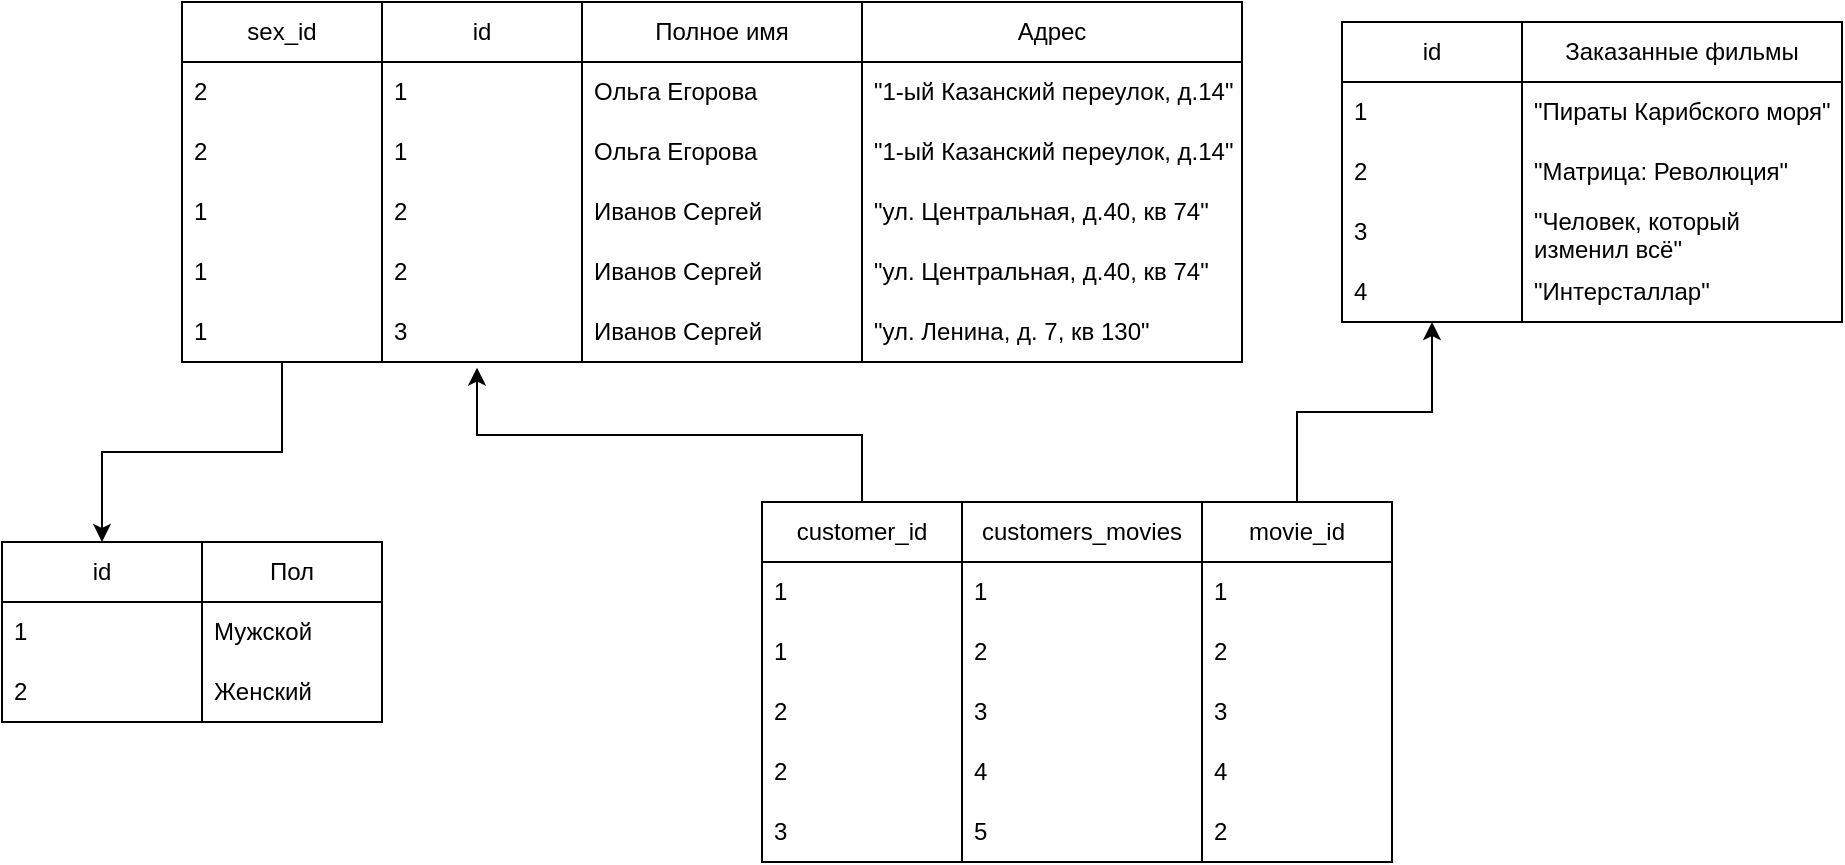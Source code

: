 <mxfile version="20.6.0" type="device"><diagram name="Page-1" id="9f46799a-70d6-7492-0946-bef42562c5a5"><mxGraphModel dx="879" dy="1083" grid="1" gridSize="10" guides="1" tooltips="1" connect="1" arrows="1" fold="1" page="1" pageScale="1" pageWidth="1100" pageHeight="850" background="none" math="0" shadow="0"><root><mxCell id="0"/><mxCell id="1" parent="0"/><mxCell id="Gm-8z2mKSVjGQbWOd8LD-1" value="Полное имя" style="swimlane;fontStyle=0;childLayout=stackLayout;horizontal=1;startSize=30;horizontalStack=0;resizeParent=1;resizeParentMax=0;resizeLast=0;collapsible=1;marginBottom=0;whiteSpace=wrap;html=1;" parent="1" vertex="1"><mxGeometry x="400" y="110" width="140" height="180" as="geometry"/></mxCell><mxCell id="Gm-8z2mKSVjGQbWOd8LD-2" value="Ольга Егорова" style="text;strokeColor=none;fillColor=none;align=left;verticalAlign=middle;spacingLeft=4;spacingRight=4;overflow=hidden;points=[[0,0.5],[1,0.5]];portConstraint=eastwest;rotatable=0;whiteSpace=wrap;html=1;" parent="Gm-8z2mKSVjGQbWOd8LD-1" vertex="1"><mxGeometry y="30" width="140" height="30" as="geometry"/></mxCell><mxCell id="Gm-8z2mKSVjGQbWOd8LD-3" value="Ольга Егорова" style="text;strokeColor=none;fillColor=none;align=left;verticalAlign=middle;spacingLeft=4;spacingRight=4;overflow=hidden;points=[[0,0.5],[1,0.5]];portConstraint=eastwest;rotatable=0;whiteSpace=wrap;html=1;" parent="Gm-8z2mKSVjGQbWOd8LD-1" vertex="1"><mxGeometry y="60" width="140" height="30" as="geometry"/></mxCell><mxCell id="glfbPv707CCk21AwJzkC-3" value="Иванов Сергей" style="text;strokeColor=none;fillColor=none;align=left;verticalAlign=middle;spacingLeft=4;spacingRight=4;overflow=hidden;points=[[0,0.5],[1,0.5]];portConstraint=eastwest;rotatable=0;whiteSpace=wrap;html=1;" parent="Gm-8z2mKSVjGQbWOd8LD-1" vertex="1"><mxGeometry y="90" width="140" height="30" as="geometry"/></mxCell><mxCell id="glfbPv707CCk21AwJzkC-7" value="Иванов Сергей" style="text;strokeColor=none;fillColor=none;align=left;verticalAlign=middle;spacingLeft=4;spacingRight=4;overflow=hidden;points=[[0,0.5],[1,0.5]];portConstraint=eastwest;rotatable=0;whiteSpace=wrap;html=1;" parent="Gm-8z2mKSVjGQbWOd8LD-1" vertex="1"><mxGeometry y="120" width="140" height="30" as="geometry"/></mxCell><mxCell id="glfbPv707CCk21AwJzkC-8" value="Иванов Сергей" style="text;strokeColor=none;fillColor=none;align=left;verticalAlign=middle;spacingLeft=4;spacingRight=4;overflow=hidden;points=[[0,0.5],[1,0.5]];portConstraint=eastwest;rotatable=0;whiteSpace=wrap;html=1;" parent="Gm-8z2mKSVjGQbWOd8LD-1" vertex="1"><mxGeometry y="150" width="140" height="30" as="geometry"/></mxCell><mxCell id="Gm-8z2mKSVjGQbWOd8LD-5" value="Адрес" style="swimlane;fontStyle=0;childLayout=stackLayout;horizontal=1;startSize=30;horizontalStack=0;resizeParent=1;resizeParentMax=0;resizeLast=0;collapsible=1;marginBottom=0;whiteSpace=wrap;html=1;" parent="1" vertex="1"><mxGeometry x="540" y="110" width="190" height="180" as="geometry"/></mxCell><mxCell id="Gm-8z2mKSVjGQbWOd8LD-6" value="&quot;1-ый Казанский переулок, д.14&quot;" style="text;strokeColor=none;fillColor=none;align=left;verticalAlign=middle;spacingLeft=4;spacingRight=4;overflow=hidden;points=[[0,0.5],[1,0.5]];portConstraint=eastwest;rotatable=0;whiteSpace=wrap;html=1;" parent="Gm-8z2mKSVjGQbWOd8LD-5" vertex="1"><mxGeometry y="30" width="190" height="30" as="geometry"/></mxCell><mxCell id="Gm-8z2mKSVjGQbWOd8LD-7" value="&quot;1-ый Казанский переулок, д.14&quot;" style="text;strokeColor=none;fillColor=none;align=left;verticalAlign=middle;spacingLeft=4;spacingRight=4;overflow=hidden;points=[[0,0.5],[1,0.5]];portConstraint=eastwest;rotatable=0;whiteSpace=wrap;html=1;" parent="Gm-8z2mKSVjGQbWOd8LD-5" vertex="1"><mxGeometry y="60" width="190" height="30" as="geometry"/></mxCell><mxCell id="glfbPv707CCk21AwJzkC-2" value="&quot;ул. Центральная, д.40, кв 74&quot;" style="text;strokeColor=none;fillColor=none;align=left;verticalAlign=middle;spacingLeft=4;spacingRight=4;overflow=hidden;points=[[0,0.5],[1,0.5]];portConstraint=eastwest;rotatable=0;whiteSpace=wrap;html=1;" parent="Gm-8z2mKSVjGQbWOd8LD-5" vertex="1"><mxGeometry y="90" width="190" height="30" as="geometry"/></mxCell><mxCell id="glfbPv707CCk21AwJzkC-10" value="&quot;ул. Центральная, д.40, кв 74&quot;" style="text;strokeColor=none;fillColor=none;align=left;verticalAlign=middle;spacingLeft=4;spacingRight=4;overflow=hidden;points=[[0,0.5],[1,0.5]];portConstraint=eastwest;rotatable=0;whiteSpace=wrap;html=1;" parent="Gm-8z2mKSVjGQbWOd8LD-5" vertex="1"><mxGeometry y="120" width="190" height="30" as="geometry"/></mxCell><mxCell id="Gm-8z2mKSVjGQbWOd8LD-31" value="&quot;ул. Ленина, д. 7, кв 130&quot;" style="text;strokeColor=none;fillColor=none;align=left;verticalAlign=middle;spacingLeft=4;spacingRight=4;overflow=hidden;points=[[0,0.5],[1,0.5]];portConstraint=eastwest;rotatable=0;whiteSpace=wrap;html=1;" parent="Gm-8z2mKSVjGQbWOd8LD-5" vertex="1"><mxGeometry y="150" width="190" height="30" as="geometry"/></mxCell><mxCell id="glfbPv707CCk21AwJzkC-20" value="Заказанные фильмы" style="swimlane;fontStyle=0;childLayout=stackLayout;horizontal=1;startSize=30;horizontalStack=0;resizeParent=1;resizeParentMax=0;resizeLast=0;collapsible=1;marginBottom=0;whiteSpace=wrap;html=1;" parent="1" vertex="1"><mxGeometry x="870" y="120" width="160" height="150" as="geometry"/></mxCell><mxCell id="glfbPv707CCk21AwJzkC-21" value="&quot;Пираты Карибского моря&quot;" style="text;strokeColor=none;fillColor=none;align=left;verticalAlign=middle;spacingLeft=4;spacingRight=4;overflow=hidden;points=[[0,0.5],[1,0.5]];portConstraint=eastwest;rotatable=0;whiteSpace=wrap;html=1;" parent="glfbPv707CCk21AwJzkC-20" vertex="1"><mxGeometry y="30" width="160" height="30" as="geometry"/></mxCell><mxCell id="glfbPv707CCk21AwJzkC-22" value="&quot;Матрица: Революция&quot;" style="text;strokeColor=none;fillColor=none;align=left;verticalAlign=middle;spacingLeft=4;spacingRight=4;overflow=hidden;points=[[0,0.5],[1,0.5]];portConstraint=eastwest;rotatable=0;whiteSpace=wrap;html=1;" parent="glfbPv707CCk21AwJzkC-20" vertex="1"><mxGeometry y="60" width="160" height="30" as="geometry"/></mxCell><mxCell id="glfbPv707CCk21AwJzkC-23" value="&quot;Человек, который изменил всё&quot;" style="text;strokeColor=none;fillColor=none;align=left;verticalAlign=middle;spacingLeft=4;spacingRight=4;overflow=hidden;points=[[0,0.5],[1,0.5]];portConstraint=eastwest;rotatable=0;whiteSpace=wrap;html=1;" parent="glfbPv707CCk21AwJzkC-20" vertex="1"><mxGeometry y="90" width="160" height="30" as="geometry"/></mxCell><mxCell id="glfbPv707CCk21AwJzkC-24" value="&quot;Интерсталлар&quot;" style="text;strokeColor=none;fillColor=none;align=left;verticalAlign=middle;spacingLeft=4;spacingRight=4;overflow=hidden;points=[[0,0.5],[1,0.5]];portConstraint=eastwest;rotatable=0;whiteSpace=wrap;html=1;" parent="glfbPv707CCk21AwJzkC-20" vertex="1"><mxGeometry y="120" width="160" height="30" as="geometry"/></mxCell><mxCell id="glfbPv707CCk21AwJzkC-26" value="Пол" style="swimlane;fontStyle=0;childLayout=stackLayout;horizontal=1;startSize=30;horizontalStack=0;resizeParent=1;resizeParentMax=0;resizeLast=0;collapsible=1;marginBottom=0;whiteSpace=wrap;html=1;" parent="1" vertex="1"><mxGeometry x="210" y="380" width="90" height="90" as="geometry"/></mxCell><mxCell id="glfbPv707CCk21AwJzkC-27" value="Мужской" style="text;strokeColor=none;fillColor=none;align=left;verticalAlign=middle;spacingLeft=4;spacingRight=4;overflow=hidden;points=[[0,0.5],[1,0.5]];portConstraint=eastwest;rotatable=0;whiteSpace=wrap;html=1;" parent="glfbPv707CCk21AwJzkC-26" vertex="1"><mxGeometry y="30" width="90" height="30" as="geometry"/></mxCell><mxCell id="glfbPv707CCk21AwJzkC-28" value="Женский" style="text;strokeColor=none;fillColor=none;align=left;verticalAlign=middle;spacingLeft=4;spacingRight=4;overflow=hidden;points=[[0,0.5],[1,0.5]];portConstraint=eastwest;rotatable=0;whiteSpace=wrap;html=1;" parent="glfbPv707CCk21AwJzkC-26" vertex="1"><mxGeometry y="60" width="90" height="30" as="geometry"/></mxCell><mxCell id="glfbPv707CCk21AwJzkC-32" value="id" style="swimlane;fontStyle=0;childLayout=stackLayout;horizontal=1;startSize=30;horizontalStack=0;resizeParent=1;resizeParentMax=0;resizeLast=0;collapsible=1;marginBottom=0;whiteSpace=wrap;html=1;" parent="1" vertex="1"><mxGeometry x="300" y="110" width="100" height="180" as="geometry"/></mxCell><mxCell id="glfbPv707CCk21AwJzkC-33" value="1" style="text;strokeColor=none;fillColor=none;align=left;verticalAlign=middle;spacingLeft=4;spacingRight=4;overflow=hidden;points=[[0,0.5],[1,0.5]];portConstraint=eastwest;rotatable=0;whiteSpace=wrap;html=1;" parent="glfbPv707CCk21AwJzkC-32" vertex="1"><mxGeometry y="30" width="100" height="30" as="geometry"/></mxCell><mxCell id="glfbPv707CCk21AwJzkC-34" value="1" style="text;strokeColor=none;fillColor=none;align=left;verticalAlign=middle;spacingLeft=4;spacingRight=4;overflow=hidden;points=[[0,0.5],[1,0.5]];portConstraint=eastwest;rotatable=0;whiteSpace=wrap;html=1;" parent="glfbPv707CCk21AwJzkC-32" vertex="1"><mxGeometry y="60" width="100" height="30" as="geometry"/></mxCell><mxCell id="glfbPv707CCk21AwJzkC-35" value="2" style="text;strokeColor=none;fillColor=none;align=left;verticalAlign=middle;spacingLeft=4;spacingRight=4;overflow=hidden;points=[[0,0.5],[1,0.5]];portConstraint=eastwest;rotatable=0;whiteSpace=wrap;html=1;" parent="glfbPv707CCk21AwJzkC-32" vertex="1"><mxGeometry y="90" width="100" height="30" as="geometry"/></mxCell><mxCell id="glfbPv707CCk21AwJzkC-36" value="2" style="text;strokeColor=none;fillColor=none;align=left;verticalAlign=middle;spacingLeft=4;spacingRight=4;overflow=hidden;points=[[0,0.5],[1,0.5]];portConstraint=eastwest;rotatable=0;whiteSpace=wrap;html=1;" parent="glfbPv707CCk21AwJzkC-32" vertex="1"><mxGeometry y="120" width="100" height="30" as="geometry"/></mxCell><mxCell id="glfbPv707CCk21AwJzkC-37" value="3" style="text;strokeColor=none;fillColor=none;align=left;verticalAlign=middle;spacingLeft=4;spacingRight=4;overflow=hidden;points=[[0,0.5],[1,0.5]];portConstraint=eastwest;rotatable=0;whiteSpace=wrap;html=1;" parent="glfbPv707CCk21AwJzkC-32" vertex="1"><mxGeometry y="150" width="100" height="30" as="geometry"/></mxCell><mxCell id="glfbPv707CCk21AwJzkC-44" value="id" style="swimlane;fontStyle=0;childLayout=stackLayout;horizontal=1;startSize=30;horizontalStack=0;resizeParent=1;resizeParentMax=0;resizeLast=0;collapsible=1;marginBottom=0;whiteSpace=wrap;html=1;" parent="1" vertex="1"><mxGeometry x="780" y="120" width="90" height="150" as="geometry"/></mxCell><mxCell id="glfbPv707CCk21AwJzkC-45" value="1" style="text;strokeColor=none;fillColor=none;align=left;verticalAlign=middle;spacingLeft=4;spacingRight=4;overflow=hidden;points=[[0,0.5],[1,0.5]];portConstraint=eastwest;rotatable=0;whiteSpace=wrap;html=1;" parent="glfbPv707CCk21AwJzkC-44" vertex="1"><mxGeometry y="30" width="90" height="30" as="geometry"/></mxCell><mxCell id="glfbPv707CCk21AwJzkC-46" value="2" style="text;strokeColor=none;fillColor=none;align=left;verticalAlign=middle;spacingLeft=4;spacingRight=4;overflow=hidden;points=[[0,0.5],[1,0.5]];portConstraint=eastwest;rotatable=0;whiteSpace=wrap;html=1;" parent="glfbPv707CCk21AwJzkC-44" vertex="1"><mxGeometry y="60" width="90" height="30" as="geometry"/></mxCell><mxCell id="glfbPv707CCk21AwJzkC-47" value="3" style="text;strokeColor=none;fillColor=none;align=left;verticalAlign=middle;spacingLeft=4;spacingRight=4;overflow=hidden;points=[[0,0.5],[1,0.5]];portConstraint=eastwest;rotatable=0;whiteSpace=wrap;html=1;" parent="glfbPv707CCk21AwJzkC-44" vertex="1"><mxGeometry y="90" width="90" height="30" as="geometry"/></mxCell><mxCell id="glfbPv707CCk21AwJzkC-48" value="4" style="text;strokeColor=none;fillColor=none;align=left;verticalAlign=middle;spacingLeft=4;spacingRight=4;overflow=hidden;points=[[0,0.5],[1,0.5]];portConstraint=eastwest;rotatable=0;whiteSpace=wrap;html=1;" parent="glfbPv707CCk21AwJzkC-44" vertex="1"><mxGeometry y="120" width="90" height="30" as="geometry"/></mxCell><mxCell id="glfbPv707CCk21AwJzkC-57" value="customers_movies" style="swimlane;fontStyle=0;childLayout=stackLayout;horizontal=1;startSize=30;horizontalStack=0;resizeParent=1;resizeParentMax=0;resizeLast=0;collapsible=1;marginBottom=0;whiteSpace=wrap;html=1;" parent="1" vertex="1"><mxGeometry x="590" y="360" width="120" height="180" as="geometry"/></mxCell><mxCell id="glfbPv707CCk21AwJzkC-58" value="1" style="text;strokeColor=none;fillColor=none;align=left;verticalAlign=middle;spacingLeft=4;spacingRight=4;overflow=hidden;points=[[0,0.5],[1,0.5]];portConstraint=eastwest;rotatable=0;whiteSpace=wrap;html=1;" parent="glfbPv707CCk21AwJzkC-57" vertex="1"><mxGeometry y="30" width="120" height="30" as="geometry"/></mxCell><mxCell id="glfbPv707CCk21AwJzkC-59" value="2" style="text;strokeColor=none;fillColor=none;align=left;verticalAlign=middle;spacingLeft=4;spacingRight=4;overflow=hidden;points=[[0,0.5],[1,0.5]];portConstraint=eastwest;rotatable=0;whiteSpace=wrap;html=1;" parent="glfbPv707CCk21AwJzkC-57" vertex="1"><mxGeometry y="60" width="120" height="30" as="geometry"/></mxCell><mxCell id="glfbPv707CCk21AwJzkC-60" value="3" style="text;strokeColor=none;fillColor=none;align=left;verticalAlign=middle;spacingLeft=4;spacingRight=4;overflow=hidden;points=[[0,0.5],[1,0.5]];portConstraint=eastwest;rotatable=0;whiteSpace=wrap;html=1;" parent="glfbPv707CCk21AwJzkC-57" vertex="1"><mxGeometry y="90" width="120" height="30" as="geometry"/></mxCell><mxCell id="glfbPv707CCk21AwJzkC-61" value="4" style="text;strokeColor=none;fillColor=none;align=left;verticalAlign=middle;spacingLeft=4;spacingRight=4;overflow=hidden;points=[[0,0.5],[1,0.5]];portConstraint=eastwest;rotatable=0;whiteSpace=wrap;html=1;" parent="glfbPv707CCk21AwJzkC-57" vertex="1"><mxGeometry y="120" width="120" height="30" as="geometry"/></mxCell><mxCell id="glfbPv707CCk21AwJzkC-76" value="5" style="text;strokeColor=none;fillColor=none;align=left;verticalAlign=middle;spacingLeft=4;spacingRight=4;overflow=hidden;points=[[0,0.5],[1,0.5]];portConstraint=eastwest;rotatable=0;whiteSpace=wrap;html=1;" parent="glfbPv707CCk21AwJzkC-57" vertex="1"><mxGeometry y="150" width="120" height="30" as="geometry"/></mxCell><mxCell id="glfbPv707CCk21AwJzkC-67" value="movie_id" style="swimlane;fontStyle=0;childLayout=stackLayout;horizontal=1;startSize=30;horizontalStack=0;resizeParent=1;resizeParentMax=0;resizeLast=0;collapsible=1;marginBottom=0;whiteSpace=wrap;html=1;" parent="1" vertex="1"><mxGeometry x="710" y="360" width="95" height="180" as="geometry"/></mxCell><mxCell id="glfbPv707CCk21AwJzkC-68" value="1" style="text;strokeColor=none;fillColor=none;align=left;verticalAlign=middle;spacingLeft=4;spacingRight=4;overflow=hidden;points=[[0,0.5],[1,0.5]];portConstraint=eastwest;rotatable=0;whiteSpace=wrap;html=1;" parent="glfbPv707CCk21AwJzkC-67" vertex="1"><mxGeometry y="30" width="95" height="30" as="geometry"/></mxCell><mxCell id="glfbPv707CCk21AwJzkC-69" value="2" style="text;strokeColor=none;fillColor=none;align=left;verticalAlign=middle;spacingLeft=4;spacingRight=4;overflow=hidden;points=[[0,0.5],[1,0.5]];portConstraint=eastwest;rotatable=0;whiteSpace=wrap;html=1;" parent="glfbPv707CCk21AwJzkC-67" vertex="1"><mxGeometry y="60" width="95" height="30" as="geometry"/></mxCell><mxCell id="glfbPv707CCk21AwJzkC-70" value="3" style="text;strokeColor=none;fillColor=none;align=left;verticalAlign=middle;spacingLeft=4;spacingRight=4;overflow=hidden;points=[[0,0.5],[1,0.5]];portConstraint=eastwest;rotatable=0;whiteSpace=wrap;html=1;" parent="glfbPv707CCk21AwJzkC-67" vertex="1"><mxGeometry y="90" width="95" height="30" as="geometry"/></mxCell><mxCell id="glfbPv707CCk21AwJzkC-71" value="4" style="text;strokeColor=none;fillColor=none;align=left;verticalAlign=middle;spacingLeft=4;spacingRight=4;overflow=hidden;points=[[0,0.5],[1,0.5]];portConstraint=eastwest;rotatable=0;whiteSpace=wrap;html=1;" parent="glfbPv707CCk21AwJzkC-67" vertex="1"><mxGeometry y="120" width="95" height="30" as="geometry"/></mxCell><mxCell id="glfbPv707CCk21AwJzkC-84" value="2" style="text;strokeColor=none;fillColor=none;align=left;verticalAlign=middle;spacingLeft=4;spacingRight=4;overflow=hidden;points=[[0,0.5],[1,0.5]];portConstraint=eastwest;rotatable=0;whiteSpace=wrap;html=1;" parent="glfbPv707CCk21AwJzkC-67" vertex="1"><mxGeometry y="150" width="95" height="30" as="geometry"/></mxCell><mxCell id="glfbPv707CCk21AwJzkC-77" value="customer_id" style="swimlane;fontStyle=0;childLayout=stackLayout;horizontal=1;startSize=30;horizontalStack=0;resizeParent=1;resizeParentMax=0;resizeLast=0;collapsible=1;marginBottom=0;whiteSpace=wrap;html=1;" parent="1" vertex="1"><mxGeometry x="490" y="360" width="100" height="180" as="geometry"/></mxCell><mxCell id="glfbPv707CCk21AwJzkC-78" value="1" style="text;strokeColor=none;fillColor=none;align=left;verticalAlign=middle;spacingLeft=4;spacingRight=4;overflow=hidden;points=[[0,0.5],[1,0.5]];portConstraint=eastwest;rotatable=0;whiteSpace=wrap;html=1;" parent="glfbPv707CCk21AwJzkC-77" vertex="1"><mxGeometry y="30" width="100" height="30" as="geometry"/></mxCell><mxCell id="glfbPv707CCk21AwJzkC-79" value="1" style="text;strokeColor=none;fillColor=none;align=left;verticalAlign=middle;spacingLeft=4;spacingRight=4;overflow=hidden;points=[[0,0.5],[1,0.5]];portConstraint=eastwest;rotatable=0;whiteSpace=wrap;html=1;" parent="glfbPv707CCk21AwJzkC-77" vertex="1"><mxGeometry y="60" width="100" height="30" as="geometry"/></mxCell><mxCell id="glfbPv707CCk21AwJzkC-80" value="2" style="text;strokeColor=none;fillColor=none;align=left;verticalAlign=middle;spacingLeft=4;spacingRight=4;overflow=hidden;points=[[0,0.5],[1,0.5]];portConstraint=eastwest;rotatable=0;whiteSpace=wrap;html=1;" parent="glfbPv707CCk21AwJzkC-77" vertex="1"><mxGeometry y="90" width="100" height="30" as="geometry"/></mxCell><mxCell id="glfbPv707CCk21AwJzkC-81" value="2" style="text;strokeColor=none;fillColor=none;align=left;verticalAlign=middle;spacingLeft=4;spacingRight=4;overflow=hidden;points=[[0,0.5],[1,0.5]];portConstraint=eastwest;rotatable=0;whiteSpace=wrap;html=1;" parent="glfbPv707CCk21AwJzkC-77" vertex="1"><mxGeometry y="120" width="100" height="30" as="geometry"/></mxCell><mxCell id="glfbPv707CCk21AwJzkC-82" value="3" style="text;strokeColor=none;fillColor=none;align=left;verticalAlign=middle;spacingLeft=4;spacingRight=4;overflow=hidden;points=[[0,0.5],[1,0.5]];portConstraint=eastwest;rotatable=0;whiteSpace=wrap;html=1;" parent="glfbPv707CCk21AwJzkC-77" vertex="1"><mxGeometry y="150" width="100" height="30" as="geometry"/></mxCell><mxCell id="glfbPv707CCk21AwJzkC-86" value="" style="endArrow=classic;html=1;rounded=0;exitX=0.5;exitY=0;exitDx=0;exitDy=0;entryX=0.475;entryY=1.094;entryDx=0;entryDy=0;entryPerimeter=0;edgeStyle=elbowEdgeStyle;elbow=vertical;" parent="1" source="glfbPv707CCk21AwJzkC-77" target="glfbPv707CCk21AwJzkC-37" edge="1"><mxGeometry width="50" height="50" relative="1" as="geometry"><mxPoint x="480" y="470" as="sourcePoint"/><mxPoint x="530" y="420" as="targetPoint"/></mxGeometry></mxCell><mxCell id="glfbPv707CCk21AwJzkC-88" value="" style="endArrow=classic;html=1;rounded=0;exitX=0.5;exitY=0;exitDx=0;exitDy=0;edgeStyle=elbowEdgeStyle;elbow=vertical;" parent="1" source="glfbPv707CCk21AwJzkC-67" target="glfbPv707CCk21AwJzkC-48" edge="1"><mxGeometry width="50" height="50" relative="1" as="geometry"><mxPoint x="480" y="470" as="sourcePoint"/><mxPoint x="830" y="330" as="targetPoint"/></mxGeometry></mxCell><mxCell id="glfbPv707CCk21AwJzkC-89" value="id" style="swimlane;fontStyle=0;childLayout=stackLayout;horizontal=1;startSize=30;horizontalStack=0;resizeParent=1;resizeParentMax=0;resizeLast=0;collapsible=1;marginBottom=0;whiteSpace=wrap;html=1;" parent="1" vertex="1"><mxGeometry x="110" y="380" width="100" height="90" as="geometry"/></mxCell><mxCell id="glfbPv707CCk21AwJzkC-90" value="1" style="text;strokeColor=none;fillColor=none;align=left;verticalAlign=middle;spacingLeft=4;spacingRight=4;overflow=hidden;points=[[0,0.5],[1,0.5]];portConstraint=eastwest;rotatable=0;whiteSpace=wrap;html=1;" parent="glfbPv707CCk21AwJzkC-89" vertex="1"><mxGeometry y="30" width="100" height="30" as="geometry"/></mxCell><mxCell id="glfbPv707CCk21AwJzkC-91" value="2" style="text;strokeColor=none;fillColor=none;align=left;verticalAlign=middle;spacingLeft=4;spacingRight=4;overflow=hidden;points=[[0,0.5],[1,0.5]];portConstraint=eastwest;rotatable=0;whiteSpace=wrap;html=1;" parent="glfbPv707CCk21AwJzkC-89" vertex="1"><mxGeometry y="60" width="100" height="30" as="geometry"/></mxCell><mxCell id="glfbPv707CCk21AwJzkC-102" style="edgeStyle=elbowEdgeStyle;rounded=0;orthogonalLoop=1;jettySize=auto;elbow=vertical;html=1;" parent="1" source="glfbPv707CCk21AwJzkC-100" target="glfbPv707CCk21AwJzkC-89" edge="1"><mxGeometry relative="1" as="geometry"><mxPoint x="120" y="50" as="targetPoint"/></mxGeometry></mxCell><mxCell id="glfbPv707CCk21AwJzkC-95" value="sex_id" style="swimlane;fontStyle=0;childLayout=stackLayout;horizontal=1;startSize=30;horizontalStack=0;resizeParent=1;resizeParentMax=0;resizeLast=0;collapsible=1;marginBottom=0;whiteSpace=wrap;html=1;" parent="1" vertex="1"><mxGeometry x="200" y="110" width="100" height="180" as="geometry"/></mxCell><mxCell id="glfbPv707CCk21AwJzkC-96" value="2" style="text;strokeColor=none;fillColor=none;align=left;verticalAlign=middle;spacingLeft=4;spacingRight=4;overflow=hidden;points=[[0,0.5],[1,0.5]];portConstraint=eastwest;rotatable=0;whiteSpace=wrap;html=1;" parent="glfbPv707CCk21AwJzkC-95" vertex="1"><mxGeometry y="30" width="100" height="30" as="geometry"/></mxCell><mxCell id="glfbPv707CCk21AwJzkC-97" value="2" style="text;strokeColor=none;fillColor=none;align=left;verticalAlign=middle;spacingLeft=4;spacingRight=4;overflow=hidden;points=[[0,0.5],[1,0.5]];portConstraint=eastwest;rotatable=0;whiteSpace=wrap;html=1;" parent="glfbPv707CCk21AwJzkC-95" vertex="1"><mxGeometry y="60" width="100" height="30" as="geometry"/></mxCell><mxCell id="glfbPv707CCk21AwJzkC-98" value="1" style="text;strokeColor=none;fillColor=none;align=left;verticalAlign=middle;spacingLeft=4;spacingRight=4;overflow=hidden;points=[[0,0.5],[1,0.5]];portConstraint=eastwest;rotatable=0;whiteSpace=wrap;html=1;" parent="glfbPv707CCk21AwJzkC-95" vertex="1"><mxGeometry y="90" width="100" height="30" as="geometry"/></mxCell><mxCell id="glfbPv707CCk21AwJzkC-99" value="1" style="text;strokeColor=none;fillColor=none;align=left;verticalAlign=middle;spacingLeft=4;spacingRight=4;overflow=hidden;points=[[0,0.5],[1,0.5]];portConstraint=eastwest;rotatable=0;whiteSpace=wrap;html=1;" parent="glfbPv707CCk21AwJzkC-95" vertex="1"><mxGeometry y="120" width="100" height="30" as="geometry"/></mxCell><mxCell id="glfbPv707CCk21AwJzkC-100" value="1" style="text;strokeColor=none;fillColor=none;align=left;verticalAlign=middle;spacingLeft=4;spacingRight=4;overflow=hidden;points=[[0,0.5],[1,0.5]];portConstraint=eastwest;rotatable=0;whiteSpace=wrap;html=1;" parent="glfbPv707CCk21AwJzkC-95" vertex="1"><mxGeometry y="150" width="100" height="30" as="geometry"/></mxCell></root></mxGraphModel></diagram></mxfile>